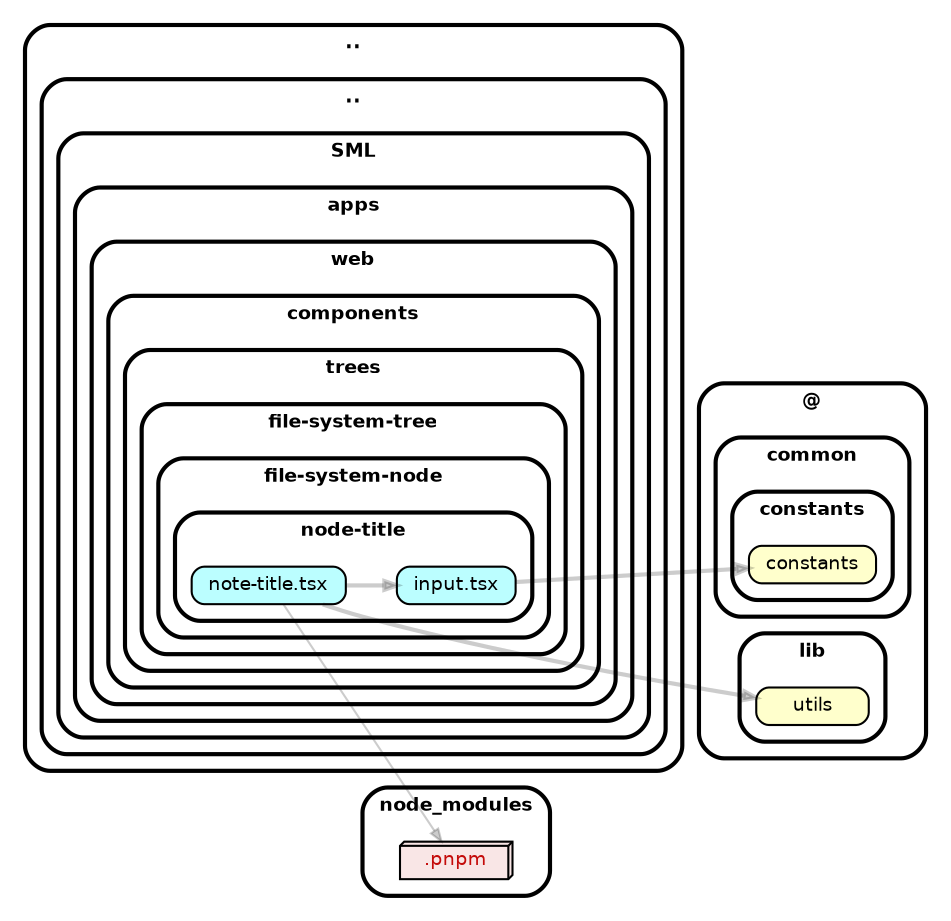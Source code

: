 strict digraph "dependency-cruiser output"{
    rankdir="LR" splines="true" overlap="false" nodesep="0.16" ranksep="0.18" fontname="Helvetica-bold" fontsize="9" style="rounded,bold,filled" fillcolor="#ffffff" compound="true"
    node [shape="box" style="rounded, filled" height="0.2" color="black" fillcolor="#ffffcc" fontcolor="black" fontname="Helvetica" fontsize="9"]
    edge [arrowhead="normal" arrowsize="0.6" penwidth="2.0" color="#00000033" fontname="Helvetica" fontsize="9"]

    subgraph "cluster_.." {label=".." subgraph "cluster_../.." {label=".." subgraph "cluster_../../SML" {label="SML" subgraph "cluster_../../SML/apps" {label="apps" subgraph "cluster_../../SML/apps/web" {label="web" subgraph "cluster_../../SML/apps/web/components" {label="components" subgraph "cluster_../../SML/apps/web/components/trees" {label="trees" subgraph "cluster_../../SML/apps/web/components/trees/file-system-tree" {label="file-system-tree" subgraph "cluster_../../SML/apps/web/components/trees/file-system-tree/file-system-node" {label="file-system-node" subgraph "cluster_../../SML/apps/web/components/trees/file-system-tree/file-system-node/node-title" {label="node-title" "../../SML/apps/web/components/trees/file-system-tree/file-system-node/node-title/input.tsx" [label=<input.tsx> tooltip="input.tsx" URL="../../SML/apps/web/components/trees/file-system-tree/file-system-node/node-title/input.tsx" fillcolor="#bbfeff"] } } } } } } } } } }
    "../../SML/apps/web/components/trees/file-system-tree/file-system-node/node-title/input.tsx" -> "@/common/constants/constants"
    subgraph "cluster_.." {label=".." subgraph "cluster_../.." {label=".." subgraph "cluster_../../SML" {label="SML" subgraph "cluster_../../SML/apps" {label="apps" subgraph "cluster_../../SML/apps/web" {label="web" subgraph "cluster_../../SML/apps/web/components" {label="components" subgraph "cluster_../../SML/apps/web/components/trees" {label="trees" subgraph "cluster_../../SML/apps/web/components/trees/file-system-tree" {label="file-system-tree" subgraph "cluster_../../SML/apps/web/components/trees/file-system-tree/file-system-node" {label="file-system-node" subgraph "cluster_../../SML/apps/web/components/trees/file-system-tree/file-system-node/node-title" {label="node-title" "../../SML/apps/web/components/trees/file-system-tree/file-system-node/node-title/note-title.tsx" [label=<note-title.tsx> tooltip="note-title.tsx" URL="../../SML/apps/web/components/trees/file-system-tree/file-system-node/node-title/note-title.tsx" fillcolor="#bbfeff"] } } } } } } } } } }
    "../../SML/apps/web/components/trees/file-system-tree/file-system-node/node-title/note-title.tsx" -> "../../SML/apps/web/components/trees/file-system-tree/file-system-node/node-title/input.tsx"
    "../../SML/apps/web/components/trees/file-system-tree/file-system-node/node-title/note-title.tsx" -> "@/lib/utils"
    "../../SML/apps/web/components/trees/file-system-tree/file-system-node/node-title/note-title.tsx" -> "node_modules/.pnpm" [penwidth="1.0"]
    subgraph "cluster_@" {label="@" subgraph "cluster_@/common" {label="common" subgraph "cluster_@/common/constants" {label="constants" "@/common/constants/constants" [label=<constants> tooltip="constants" ] } } }
    subgraph "cluster_@" {label="@" subgraph "cluster_@/lib" {label="lib" "@/lib/utils" [label=<utils> tooltip="utils" ] } }
    subgraph "cluster_node_modules" {label="node_modules" "node_modules/.pnpm" [label=<.pnpm> tooltip=".pnpm" URL="https://www.npmjs.com/package/.pnpm" shape="box3d" fillcolor="#c40b0a1a" fontcolor="#c40b0a"] }
}
